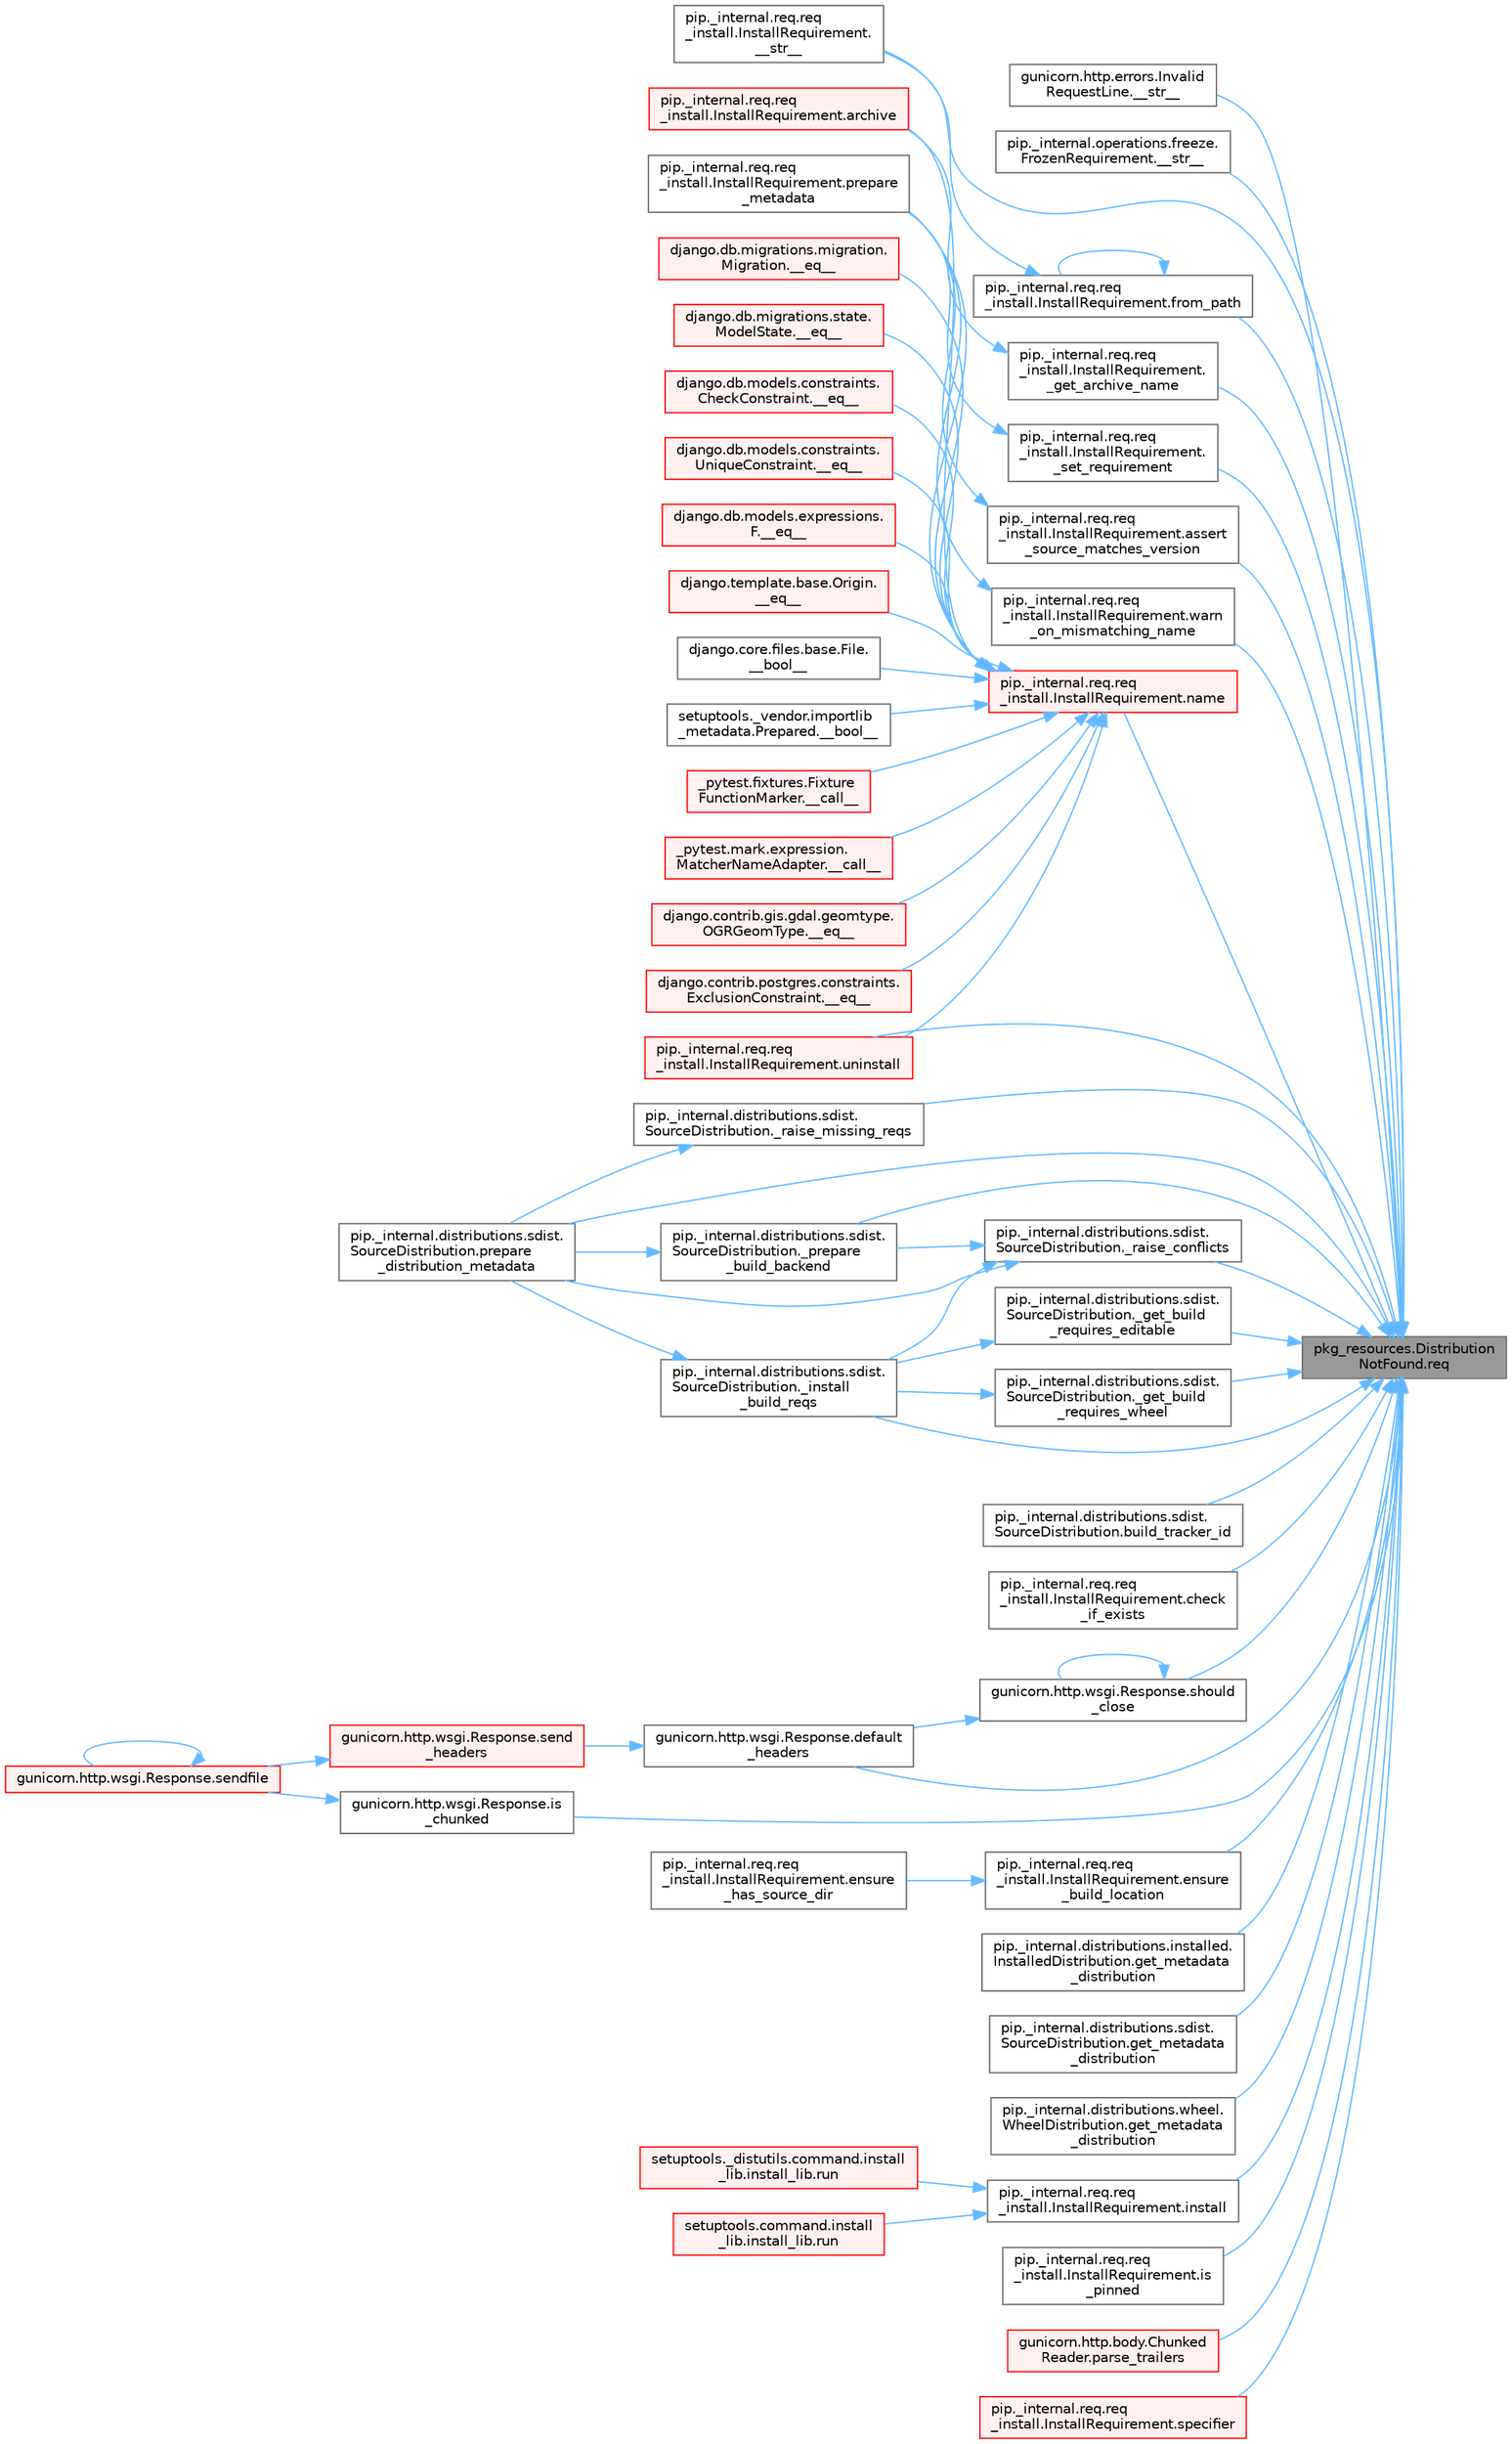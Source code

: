 digraph "pkg_resources.DistributionNotFound.req"
{
 // LATEX_PDF_SIZE
  bgcolor="transparent";
  edge [fontname=Helvetica,fontsize=10,labelfontname=Helvetica,labelfontsize=10];
  node [fontname=Helvetica,fontsize=10,shape=box,height=0.2,width=0.4];
  rankdir="RL";
  Node1 [id="Node000001",label="pkg_resources.Distribution\lNotFound.req",height=0.2,width=0.4,color="gray40", fillcolor="grey60", style="filled", fontcolor="black",tooltip=" "];
  Node1 -> Node2 [id="edge1_Node000001_Node000002",dir="back",color="steelblue1",style="solid",tooltip=" "];
  Node2 [id="Node000002",label="gunicorn.http.errors.Invalid\lRequestLine.__str__",height=0.2,width=0.4,color="grey40", fillcolor="white", style="filled",URL="$classgunicorn_1_1http_1_1errors_1_1_invalid_request_line.html#a2e8756b8780f82c08ab034b65da8a567",tooltip=" "];
  Node1 -> Node3 [id="edge2_Node000001_Node000003",dir="back",color="steelblue1",style="solid",tooltip=" "];
  Node3 [id="Node000003",label="pip._internal.operations.freeze.\lFrozenRequirement.__str__",height=0.2,width=0.4,color="grey40", fillcolor="white", style="filled",URL="$classpip_1_1__internal_1_1operations_1_1freeze_1_1_frozen_requirement.html#aad637d838c08a07f99d59c9916851b49",tooltip=" "];
  Node1 -> Node4 [id="edge3_Node000001_Node000004",dir="back",color="steelblue1",style="solid",tooltip=" "];
  Node4 [id="Node000004",label="pip._internal.req.req\l_install.InstallRequirement.\l__str__",height=0.2,width=0.4,color="grey40", fillcolor="white", style="filled",URL="$classpip_1_1__internal_1_1req_1_1req__install_1_1_install_requirement.html#a837c246def32f68224a9bdf67f3371e8",tooltip=" "];
  Node1 -> Node5 [id="edge4_Node000001_Node000005",dir="back",color="steelblue1",style="solid",tooltip=" "];
  Node5 [id="Node000005",label="pip._internal.req.req\l_install.InstallRequirement.\l_get_archive_name",height=0.2,width=0.4,color="grey40", fillcolor="white", style="filled",URL="$classpip_1_1__internal_1_1req_1_1req__install_1_1_install_requirement.html#a8eb1f48b207463768b9ccfbea963e31a",tooltip=" "];
  Node5 -> Node6 [id="edge5_Node000005_Node000006",dir="back",color="steelblue1",style="solid",tooltip=" "];
  Node6 [id="Node000006",label="pip._internal.req.req\l_install.InstallRequirement.archive",height=0.2,width=0.4,color="red", fillcolor="#FFF0F0", style="filled",URL="$classpip_1_1__internal_1_1req_1_1req__install_1_1_install_requirement.html#aef2764402e45a5e5555e22d5965f1350",tooltip=" "];
  Node1 -> Node3182 [id="edge6_Node000001_Node003182",dir="back",color="steelblue1",style="solid",tooltip=" "];
  Node3182 [id="Node003182",label="pip._internal.distributions.sdist.\lSourceDistribution._get_build\l_requires_editable",height=0.2,width=0.4,color="grey40", fillcolor="white", style="filled",URL="$classpip_1_1__internal_1_1distributions_1_1sdist_1_1_source_distribution.html#a767ac65c7de655e53991d2efcc1effcd",tooltip=" "];
  Node3182 -> Node3183 [id="edge7_Node003182_Node003183",dir="back",color="steelblue1",style="solid",tooltip=" "];
  Node3183 [id="Node003183",label="pip._internal.distributions.sdist.\lSourceDistribution._install\l_build_reqs",height=0.2,width=0.4,color="grey40", fillcolor="white", style="filled",URL="$classpip_1_1__internal_1_1distributions_1_1sdist_1_1_source_distribution.html#a0575d2b2d088c55f04d5252c71951ed9",tooltip=" "];
  Node3183 -> Node3184 [id="edge8_Node003183_Node003184",dir="back",color="steelblue1",style="solid",tooltip=" "];
  Node3184 [id="Node003184",label="pip._internal.distributions.sdist.\lSourceDistribution.prepare\l_distribution_metadata",height=0.2,width=0.4,color="grey40", fillcolor="white", style="filled",URL="$classpip_1_1__internal_1_1distributions_1_1sdist_1_1_source_distribution.html#ae0cfebdf1478d8207707239c02161372",tooltip=" "];
  Node1 -> Node3185 [id="edge9_Node000001_Node003185",dir="back",color="steelblue1",style="solid",tooltip=" "];
  Node3185 [id="Node003185",label="pip._internal.distributions.sdist.\lSourceDistribution._get_build\l_requires_wheel",height=0.2,width=0.4,color="grey40", fillcolor="white", style="filled",URL="$classpip_1_1__internal_1_1distributions_1_1sdist_1_1_source_distribution.html#a5fed118cd2b54d7cbfd02f4d16c55f19",tooltip=" "];
  Node3185 -> Node3183 [id="edge10_Node003185_Node003183",dir="back",color="steelblue1",style="solid",tooltip=" "];
  Node1 -> Node3183 [id="edge11_Node000001_Node003183",dir="back",color="steelblue1",style="solid",tooltip=" "];
  Node1 -> Node3186 [id="edge12_Node000001_Node003186",dir="back",color="steelblue1",style="solid",tooltip=" "];
  Node3186 [id="Node003186",label="pip._internal.distributions.sdist.\lSourceDistribution._prepare\l_build_backend",height=0.2,width=0.4,color="grey40", fillcolor="white", style="filled",URL="$classpip_1_1__internal_1_1distributions_1_1sdist_1_1_source_distribution.html#afe9201c1542360113e62bb5879c5afa9",tooltip=" "];
  Node3186 -> Node3184 [id="edge13_Node003186_Node003184",dir="back",color="steelblue1",style="solid",tooltip=" "];
  Node1 -> Node3187 [id="edge14_Node000001_Node003187",dir="back",color="steelblue1",style="solid",tooltip=" "];
  Node3187 [id="Node003187",label="pip._internal.distributions.sdist.\lSourceDistribution._raise_conflicts",height=0.2,width=0.4,color="grey40", fillcolor="white", style="filled",URL="$classpip_1_1__internal_1_1distributions_1_1sdist_1_1_source_distribution.html#a56fa75bcaddc6f241f8eddb69bd788dc",tooltip=" "];
  Node3187 -> Node3183 [id="edge15_Node003187_Node003183",dir="back",color="steelblue1",style="solid",tooltip=" "];
  Node3187 -> Node3186 [id="edge16_Node003187_Node003186",dir="back",color="steelblue1",style="solid",tooltip=" "];
  Node3187 -> Node3184 [id="edge17_Node003187_Node003184",dir="back",color="steelblue1",style="solid",tooltip=" "];
  Node1 -> Node3188 [id="edge18_Node000001_Node003188",dir="back",color="steelblue1",style="solid",tooltip=" "];
  Node3188 [id="Node003188",label="pip._internal.distributions.sdist.\lSourceDistribution._raise_missing_reqs",height=0.2,width=0.4,color="grey40", fillcolor="white", style="filled",URL="$classpip_1_1__internal_1_1distributions_1_1sdist_1_1_source_distribution.html#a57f011a3669ef603409f383eb31e62a9",tooltip=" "];
  Node3188 -> Node3184 [id="edge19_Node003188_Node003184",dir="back",color="steelblue1",style="solid",tooltip=" "];
  Node1 -> Node708 [id="edge20_Node000001_Node000708",dir="back",color="steelblue1",style="solid",tooltip=" "];
  Node708 [id="Node000708",label="pip._internal.req.req\l_install.InstallRequirement.\l_set_requirement",height=0.2,width=0.4,color="grey40", fillcolor="white", style="filled",URL="$classpip_1_1__internal_1_1req_1_1req__install_1_1_install_requirement.html#a116c0d970e435f16d15928a6caf8aaf3",tooltip=" "];
  Node708 -> Node709 [id="edge21_Node000708_Node000709",dir="back",color="steelblue1",style="solid",tooltip=" "];
  Node709 [id="Node000709",label="pip._internal.req.req\l_install.InstallRequirement.prepare\l_metadata",height=0.2,width=0.4,color="grey40", fillcolor="white", style="filled",URL="$classpip_1_1__internal_1_1req_1_1req__install_1_1_install_requirement.html#a0cddcae8523c5e6a484f0213c09caea8",tooltip=" "];
  Node1 -> Node710 [id="edge22_Node000001_Node000710",dir="back",color="steelblue1",style="solid",tooltip=" "];
  Node710 [id="Node000710",label="pip._internal.req.req\l_install.InstallRequirement.assert\l_source_matches_version",height=0.2,width=0.4,color="grey40", fillcolor="white", style="filled",URL="$classpip_1_1__internal_1_1req_1_1req__install_1_1_install_requirement.html#ab9a997e64cd50a33caf4722295a9cbf3",tooltip=" "];
  Node710 -> Node709 [id="edge23_Node000710_Node000709",dir="back",color="steelblue1",style="solid",tooltip=" "];
  Node1 -> Node3189 [id="edge24_Node000001_Node003189",dir="back",color="steelblue1",style="solid",tooltip=" "];
  Node3189 [id="Node003189",label="pip._internal.distributions.sdist.\lSourceDistribution.build_tracker_id",height=0.2,width=0.4,color="grey40", fillcolor="white", style="filled",URL="$classpip_1_1__internal_1_1distributions_1_1sdist_1_1_source_distribution.html#ae7b33488d7169663ee17c0ed39679964",tooltip=" "];
  Node1 -> Node3190 [id="edge25_Node000001_Node003190",dir="back",color="steelblue1",style="solid",tooltip=" "];
  Node3190 [id="Node003190",label="pip._internal.req.req\l_install.InstallRequirement.check\l_if_exists",height=0.2,width=0.4,color="grey40", fillcolor="white", style="filled",URL="$classpip_1_1__internal_1_1req_1_1req__install_1_1_install_requirement.html#a98770a7353bddcf660dedd02e6841f70",tooltip=" "];
  Node1 -> Node2486 [id="edge26_Node000001_Node002486",dir="back",color="steelblue1",style="solid",tooltip=" "];
  Node2486 [id="Node002486",label="gunicorn.http.wsgi.Response.default\l_headers",height=0.2,width=0.4,color="grey40", fillcolor="white", style="filled",URL="$classgunicorn_1_1http_1_1wsgi_1_1_response.html#ae615d5cc5b4aac5adc56ef0e39c42d37",tooltip=" "];
  Node2486 -> Node2487 [id="edge27_Node002486_Node002487",dir="back",color="steelblue1",style="solid",tooltip=" "];
  Node2487 [id="Node002487",label="gunicorn.http.wsgi.Response.send\l_headers",height=0.2,width=0.4,color="red", fillcolor="#FFF0F0", style="filled",URL="$classgunicorn_1_1http_1_1wsgi_1_1_response.html#a39996ddf38548664bbda0ea099844ad7",tooltip=" "];
  Node2487 -> Node2489 [id="edge28_Node002487_Node002489",dir="back",color="steelblue1",style="solid",tooltip=" "];
  Node2489 [id="Node002489",label="gunicorn.http.wsgi.Response.sendfile",height=0.2,width=0.4,color="red", fillcolor="#FFF0F0", style="filled",URL="$classgunicorn_1_1http_1_1wsgi_1_1_response.html#a55b5796a390e78982f38279b4da553a6",tooltip=" "];
  Node2489 -> Node2489 [id="edge29_Node002489_Node002489",dir="back",color="steelblue1",style="solid",tooltip=" "];
  Node1 -> Node3191 [id="edge30_Node000001_Node003191",dir="back",color="steelblue1",style="solid",tooltip=" "];
  Node3191 [id="Node003191",label="pip._internal.req.req\l_install.InstallRequirement.ensure\l_build_location",height=0.2,width=0.4,color="grey40", fillcolor="white", style="filled",URL="$classpip_1_1__internal_1_1req_1_1req__install_1_1_install_requirement.html#a7c89ea187dcd060c3bcb1e71a4a243ae",tooltip=" "];
  Node3191 -> Node3192 [id="edge31_Node003191_Node003192",dir="back",color="steelblue1",style="solid",tooltip=" "];
  Node3192 [id="Node003192",label="pip._internal.req.req\l_install.InstallRequirement.ensure\l_has_source_dir",height=0.2,width=0.4,color="grey40", fillcolor="white", style="filled",URL="$classpip_1_1__internal_1_1req_1_1req__install_1_1_install_requirement.html#ae215f70f8db5a17b9d0040f040448e21",tooltip=" "];
  Node1 -> Node3193 [id="edge32_Node000001_Node003193",dir="back",color="steelblue1",style="solid",tooltip=" "];
  Node3193 [id="Node003193",label="pip._internal.req.req\l_install.InstallRequirement.from_path",height=0.2,width=0.4,color="grey40", fillcolor="white", style="filled",URL="$classpip_1_1__internal_1_1req_1_1req__install_1_1_install_requirement.html#a04a6f333531ab23495691b7ee959f2af",tooltip=" "];
  Node3193 -> Node4 [id="edge33_Node003193_Node000004",dir="back",color="steelblue1",style="solid",tooltip=" "];
  Node3193 -> Node3193 [id="edge34_Node003193_Node003193",dir="back",color="steelblue1",style="solid",tooltip=" "];
  Node1 -> Node3194 [id="edge35_Node000001_Node003194",dir="back",color="steelblue1",style="solid",tooltip=" "];
  Node3194 [id="Node003194",label="pip._internal.distributions.installed.\lInstalledDistribution.get_metadata\l_distribution",height=0.2,width=0.4,color="grey40", fillcolor="white", style="filled",URL="$classpip_1_1__internal_1_1distributions_1_1installed_1_1_installed_distribution.html#aac4a4b1df73ce21034f57578883bee04",tooltip=" "];
  Node1 -> Node3195 [id="edge36_Node000001_Node003195",dir="back",color="steelblue1",style="solid",tooltip=" "];
  Node3195 [id="Node003195",label="pip._internal.distributions.sdist.\lSourceDistribution.get_metadata\l_distribution",height=0.2,width=0.4,color="grey40", fillcolor="white", style="filled",URL="$classpip_1_1__internal_1_1distributions_1_1sdist_1_1_source_distribution.html#a8ce668d3c2b1c4e3cf9a955af8e4ed9e",tooltip=" "];
  Node1 -> Node3196 [id="edge37_Node000001_Node003196",dir="back",color="steelblue1",style="solid",tooltip=" "];
  Node3196 [id="Node003196",label="pip._internal.distributions.wheel.\lWheelDistribution.get_metadata\l_distribution",height=0.2,width=0.4,color="grey40", fillcolor="white", style="filled",URL="$classpip_1_1__internal_1_1distributions_1_1wheel_1_1_wheel_distribution.html#a5ec28039b94b04b12cc1d3cdaec09afe",tooltip=" "];
  Node1 -> Node406 [id="edge38_Node000001_Node000406",dir="back",color="steelblue1",style="solid",tooltip=" "];
  Node406 [id="Node000406",label="pip._internal.req.req\l_install.InstallRequirement.install",height=0.2,width=0.4,color="grey40", fillcolor="white", style="filled",URL="$classpip_1_1__internal_1_1req_1_1req__install_1_1_install_requirement.html#a318000d0045df8d4eb514dc87b6a366f",tooltip=" "];
  Node406 -> Node407 [id="edge39_Node000406_Node000407",dir="back",color="steelblue1",style="solid",tooltip=" "];
  Node407 [id="Node000407",label="setuptools._distutils.command.install\l_lib.install_lib.run",height=0.2,width=0.4,color="red", fillcolor="#FFF0F0", style="filled",URL="$classsetuptools_1_1__distutils_1_1command_1_1install__lib_1_1install__lib.html#aedc0eea27e626a25be51489b2cc77c40",tooltip=" "];
  Node406 -> Node408 [id="edge40_Node000406_Node000408",dir="back",color="steelblue1",style="solid",tooltip=" "];
  Node408 [id="Node000408",label="setuptools.command.install\l_lib.install_lib.run",height=0.2,width=0.4,color="red", fillcolor="#FFF0F0", style="filled",URL="$classsetuptools_1_1command_1_1install__lib_1_1install__lib.html#a50c62121b7ed69229e4cf2d331ff5fa3",tooltip=" "];
  Node1 -> Node3197 [id="edge41_Node000001_Node003197",dir="back",color="steelblue1",style="solid",tooltip=" "];
  Node3197 [id="Node003197",label="gunicorn.http.wsgi.Response.is\l_chunked",height=0.2,width=0.4,color="grey40", fillcolor="white", style="filled",URL="$classgunicorn_1_1http_1_1wsgi_1_1_response.html#addb6385f55ac6e11cabab0a073e4a015",tooltip=" "];
  Node3197 -> Node2489 [id="edge42_Node003197_Node002489",dir="back",color="steelblue1",style="solid",tooltip=" "];
  Node1 -> Node3198 [id="edge43_Node000001_Node003198",dir="back",color="steelblue1",style="solid",tooltip=" "];
  Node3198 [id="Node003198",label="pip._internal.req.req\l_install.InstallRequirement.is\l_pinned",height=0.2,width=0.4,color="grey40", fillcolor="white", style="filled",URL="$classpip_1_1__internal_1_1req_1_1req__install_1_1_install_requirement.html#ab4012e9314318b6bc6e3fb0d3dfc298f",tooltip=" "];
  Node1 -> Node3199 [id="edge44_Node000001_Node003199",dir="back",color="steelblue1",style="solid",tooltip=" "];
  Node3199 [id="Node003199",label="pip._internal.req.req\l_install.InstallRequirement.name",height=0.2,width=0.4,color="red", fillcolor="#FFF0F0", style="filled",URL="$classpip_1_1__internal_1_1req_1_1req__install_1_1_install_requirement.html#a6b019e16ae98576ae64c68e0f5824e34",tooltip=" "];
  Node3199 -> Node949 [id="edge45_Node003199_Node000949",dir="back",color="steelblue1",style="solid",tooltip=" "];
  Node949 [id="Node000949",label="django.core.files.base.File.\l__bool__",height=0.2,width=0.4,color="grey40", fillcolor="white", style="filled",URL="$classdjango_1_1core_1_1files_1_1base_1_1_file.html#adf07dd46020c7160b2257d9e3da4bc43",tooltip=" "];
  Node3199 -> Node950 [id="edge46_Node003199_Node000950",dir="back",color="steelblue1",style="solid",tooltip=" "];
  Node950 [id="Node000950",label="setuptools._vendor.importlib\l_metadata.Prepared.__bool__",height=0.2,width=0.4,color="grey40", fillcolor="white", style="filled",URL="$classsetuptools_1_1__vendor_1_1importlib__metadata_1_1_prepared.html#a0395661b38fe11742f24c0482962b913",tooltip=" "];
  Node3199 -> Node951 [id="edge47_Node003199_Node000951",dir="back",color="steelblue1",style="solid",tooltip=" "];
  Node951 [id="Node000951",label="_pytest.fixtures.Fixture\lFunctionMarker.__call__",height=0.2,width=0.4,color="red", fillcolor="#FFF0F0", style="filled",URL="$class__pytest_1_1fixtures_1_1_fixture_function_marker.html#acc9c789cb8d19388b24d740159ba305d",tooltip=" "];
  Node3199 -> Node952 [id="edge48_Node003199_Node000952",dir="back",color="steelblue1",style="solid",tooltip=" "];
  Node952 [id="Node000952",label="_pytest.mark.expression.\lMatcherNameAdapter.__call__",height=0.2,width=0.4,color="red", fillcolor="#FFF0F0", style="filled",URL="$class__pytest_1_1mark_1_1expression_1_1_matcher_name_adapter.html#a7ecd7564e2e67d5ac026d25db1466389",tooltip=" "];
  Node3199 -> Node953 [id="edge49_Node003199_Node000953",dir="back",color="steelblue1",style="solid",tooltip=" "];
  Node953 [id="Node000953",label="django.contrib.gis.gdal.geomtype.\lOGRGeomType.__eq__",height=0.2,width=0.4,color="red", fillcolor="#FFF0F0", style="filled",URL="$classdjango_1_1contrib_1_1gis_1_1gdal_1_1geomtype_1_1_o_g_r_geom_type.html#a878253f899634c312b64add448108474",tooltip=" "];
  Node3199 -> Node294 [id="edge50_Node003199_Node000294",dir="back",color="steelblue1",style="solid",tooltip=" "];
  Node294 [id="Node000294",label="django.contrib.postgres.constraints.\lExclusionConstraint.__eq__",height=0.2,width=0.4,color="red", fillcolor="#FFF0F0", style="filled",URL="$classdjango_1_1contrib_1_1postgres_1_1constraints_1_1_exclusion_constraint.html#af496d048323e51177e1239475f9fe47c",tooltip=" "];
  Node3199 -> Node954 [id="edge51_Node003199_Node000954",dir="back",color="steelblue1",style="solid",tooltip=" "];
  Node954 [id="Node000954",label="django.db.migrations.migration.\lMigration.__eq__",height=0.2,width=0.4,color="red", fillcolor="#FFF0F0", style="filled",URL="$classdjango_1_1db_1_1migrations_1_1migration_1_1_migration.html#a0234090d18f01ee0a7a23b98a036ac79",tooltip=" "];
  Node3199 -> Node955 [id="edge52_Node003199_Node000955",dir="back",color="steelblue1",style="solid",tooltip=" "];
  Node955 [id="Node000955",label="django.db.migrations.state.\lModelState.__eq__",height=0.2,width=0.4,color="red", fillcolor="#FFF0F0", style="filled",URL="$classdjango_1_1db_1_1migrations_1_1state_1_1_model_state.html#ae338faa36574cfa53f86dac5ac80176d",tooltip=" "];
  Node3199 -> Node753 [id="edge53_Node003199_Node000753",dir="back",color="steelblue1",style="solid",tooltip=" "];
  Node753 [id="Node000753",label="django.db.models.constraints.\lCheckConstraint.__eq__",height=0.2,width=0.4,color="red", fillcolor="#FFF0F0", style="filled",URL="$classdjango_1_1db_1_1models_1_1constraints_1_1_check_constraint.html#a55875a553e53009967129f8b8a269475",tooltip=" "];
  Node3199 -> Node295 [id="edge54_Node003199_Node000295",dir="back",color="steelblue1",style="solid",tooltip=" "];
  Node295 [id="Node000295",label="django.db.models.constraints.\lUniqueConstraint.__eq__",height=0.2,width=0.4,color="red", fillcolor="#FFF0F0", style="filled",URL="$classdjango_1_1db_1_1models_1_1constraints_1_1_unique_constraint.html#a1a877e5c6def4673a480b3fd44e3ad19",tooltip=" "];
  Node3199 -> Node956 [id="edge55_Node003199_Node000956",dir="back",color="steelblue1",style="solid",tooltip=" "];
  Node956 [id="Node000956",label="django.db.models.expressions.\lF.__eq__",height=0.2,width=0.4,color="red", fillcolor="#FFF0F0", style="filled",URL="$classdjango_1_1db_1_1models_1_1expressions_1_1_f.html#ae5a4762383529ca2924f76683eede0d2",tooltip=" "];
  Node3199 -> Node957 [id="edge56_Node003199_Node000957",dir="back",color="steelblue1",style="solid",tooltip=" "];
  Node957 [id="Node000957",label="django.template.base.Origin.\l__eq__",height=0.2,width=0.4,color="red", fillcolor="#FFF0F0", style="filled",URL="$classdjango_1_1template_1_1base_1_1_origin.html#aceaf6f15e79a904eef75db1caa454d5c",tooltip=" "];
  Node3199 -> Node6 [id="edge57_Node003199_Node000006",dir="back",color="steelblue1",style="solid",tooltip=" "];
  Node3199 -> Node709 [id="edge58_Node003199_Node000709",dir="back",color="steelblue1",style="solid",tooltip=" "];
  Node3199 -> Node2340 [id="edge59_Node003199_Node002340",dir="back",color="steelblue1",style="solid",tooltip=" "];
  Node2340 [id="Node002340",label="pip._internal.req.req\l_install.InstallRequirement.uninstall",height=0.2,width=0.4,color="red", fillcolor="#FFF0F0", style="filled",URL="$classpip_1_1__internal_1_1req_1_1req__install_1_1_install_requirement.html#a28df225bae018c3db4e563158ee780f2",tooltip=" "];
  Node1 -> Node3200 [id="edge60_Node000001_Node003200",dir="back",color="steelblue1",style="solid",tooltip=" "];
  Node3200 [id="Node003200",label="gunicorn.http.body.Chunked\lReader.parse_trailers",height=0.2,width=0.4,color="red", fillcolor="#FFF0F0", style="filled",URL="$classgunicorn_1_1http_1_1body_1_1_chunked_reader.html#a591e361d6273343eb63e239d8e2ffed2",tooltip=" "];
  Node1 -> Node3184 [id="edge61_Node000001_Node003184",dir="back",color="steelblue1",style="solid",tooltip=" "];
  Node1 -> Node3203 [id="edge62_Node000001_Node003203",dir="back",color="steelblue1",style="solid",tooltip=" "];
  Node3203 [id="Node003203",label="gunicorn.http.wsgi.Response.should\l_close",height=0.2,width=0.4,color="grey40", fillcolor="white", style="filled",URL="$classgunicorn_1_1http_1_1wsgi_1_1_response.html#a87efd3e73ed02ab9f8a5b477161ddce8",tooltip=" "];
  Node3203 -> Node2486 [id="edge63_Node003203_Node002486",dir="back",color="steelblue1",style="solid",tooltip=" "];
  Node3203 -> Node3203 [id="edge64_Node003203_Node003203",dir="back",color="steelblue1",style="solid",tooltip=" "];
  Node1 -> Node3204 [id="edge65_Node000001_Node003204",dir="back",color="steelblue1",style="solid",tooltip=" "];
  Node3204 [id="Node003204",label="pip._internal.req.req\l_install.InstallRequirement.specifier",height=0.2,width=0.4,color="red", fillcolor="#FFF0F0", style="filled",URL="$classpip_1_1__internal_1_1req_1_1req__install_1_1_install_requirement.html#acae90848c7cc902a1454d87d4697647b",tooltip=" "];
  Node1 -> Node2340 [id="edge66_Node000001_Node002340",dir="back",color="steelblue1",style="solid",tooltip=" "];
  Node1 -> Node2555 [id="edge67_Node000001_Node002555",dir="back",color="steelblue1",style="solid",tooltip=" "];
  Node2555 [id="Node002555",label="pip._internal.req.req\l_install.InstallRequirement.warn\l_on_mismatching_name",height=0.2,width=0.4,color="grey40", fillcolor="white", style="filled",URL="$classpip_1_1__internal_1_1req_1_1req__install_1_1_install_requirement.html#a01d1156c435f26a28b01b741bce7ef08",tooltip=" "];
  Node2555 -> Node709 [id="edge68_Node002555_Node000709",dir="back",color="steelblue1",style="solid",tooltip=" "];
}
